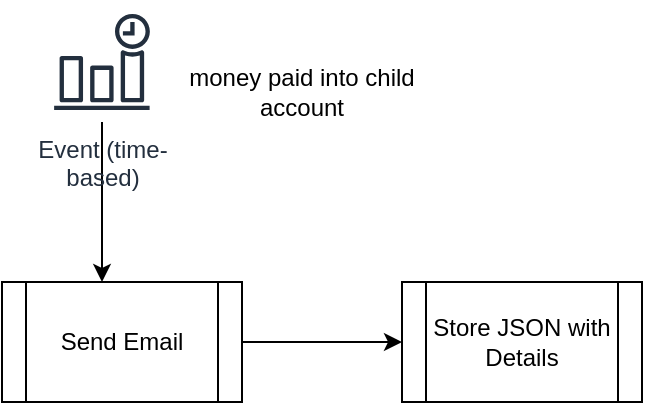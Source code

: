 <mxfile version="23.1.2" type="github">
  <diagram name="Page-1" id="DWpMQQVn1lZ2zt1kAZdU">
    <mxGraphModel dx="1434" dy="780" grid="1" gridSize="10" guides="1" tooltips="1" connect="1" arrows="1" fold="1" page="1" pageScale="1" pageWidth="827" pageHeight="1169" math="0" shadow="0">
      <root>
        <mxCell id="0" />
        <mxCell id="1" parent="0" />
        <mxCell id="tmO0VBo-ERAZb80kegkf-7" value="" style="edgeStyle=orthogonalEdgeStyle;rounded=0;orthogonalLoop=1;jettySize=auto;html=1;" edge="1" parent="1" source="tmO0VBo-ERAZb80kegkf-2">
          <mxGeometry relative="1" as="geometry">
            <mxPoint x="120" y="210" as="targetPoint" />
          </mxGeometry>
        </mxCell>
        <mxCell id="tmO0VBo-ERAZb80kegkf-2" value="Event (time-&#xa;based)" style="sketch=0;outlineConnect=0;fontColor=#232F3E;gradientColor=none;strokeColor=#232F3E;fillColor=#ffffff;dashed=0;verticalLabelPosition=bottom;verticalAlign=top;align=center;html=1;fontSize=12;fontStyle=0;aspect=fixed;shape=mxgraph.aws4.resourceIcon;resIcon=mxgraph.aws4.event_time_based;" vertex="1" parent="1">
          <mxGeometry x="90" y="70" width="60" height="60" as="geometry" />
        </mxCell>
        <mxCell id="tmO0VBo-ERAZb80kegkf-5" value="money paid into child account" style="text;html=1;strokeColor=none;fillColor=none;align=center;verticalAlign=middle;whiteSpace=wrap;rounded=0;" vertex="1" parent="1">
          <mxGeometry x="150" y="100" width="140" height="30" as="geometry" />
        </mxCell>
        <mxCell id="tmO0VBo-ERAZb80kegkf-10" value="" style="edgeStyle=orthogonalEdgeStyle;rounded=0;orthogonalLoop=1;jettySize=auto;html=1;" edge="1" parent="1" source="tmO0VBo-ERAZb80kegkf-8" target="tmO0VBo-ERAZb80kegkf-9">
          <mxGeometry relative="1" as="geometry" />
        </mxCell>
        <mxCell id="tmO0VBo-ERAZb80kegkf-8" value="Send Email" style="shape=process;whiteSpace=wrap;html=1;backgroundOutline=1;" vertex="1" parent="1">
          <mxGeometry x="70" y="210" width="120" height="60" as="geometry" />
        </mxCell>
        <mxCell id="tmO0VBo-ERAZb80kegkf-9" value="Store JSON with Details" style="shape=process;whiteSpace=wrap;html=1;backgroundOutline=1;" vertex="1" parent="1">
          <mxGeometry x="270" y="210" width="120" height="60" as="geometry" />
        </mxCell>
      </root>
    </mxGraphModel>
  </diagram>
</mxfile>
